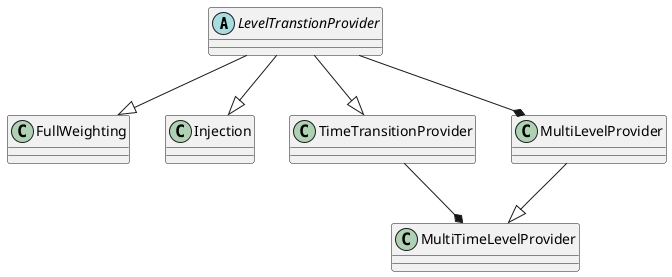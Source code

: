@startuml

abstract class LevelTranstionProvider

class FullWeighting
class Injection
class TimeTransitionProvider

class MultiLevelProvider
class MultiTimeLevelProvider

LevelTranstionProvider --|> FullWeighting
LevelTranstionProvider --|> Injection
LevelTranstionProvider --|> TimeTransitionProvider

LevelTranstionProvider --* MultiLevelProvider

MultiLevelProvider --|> MultiTimeLevelProvider
TimeTransitionProvider --* MultiTimeLevelProvider

@enduml
